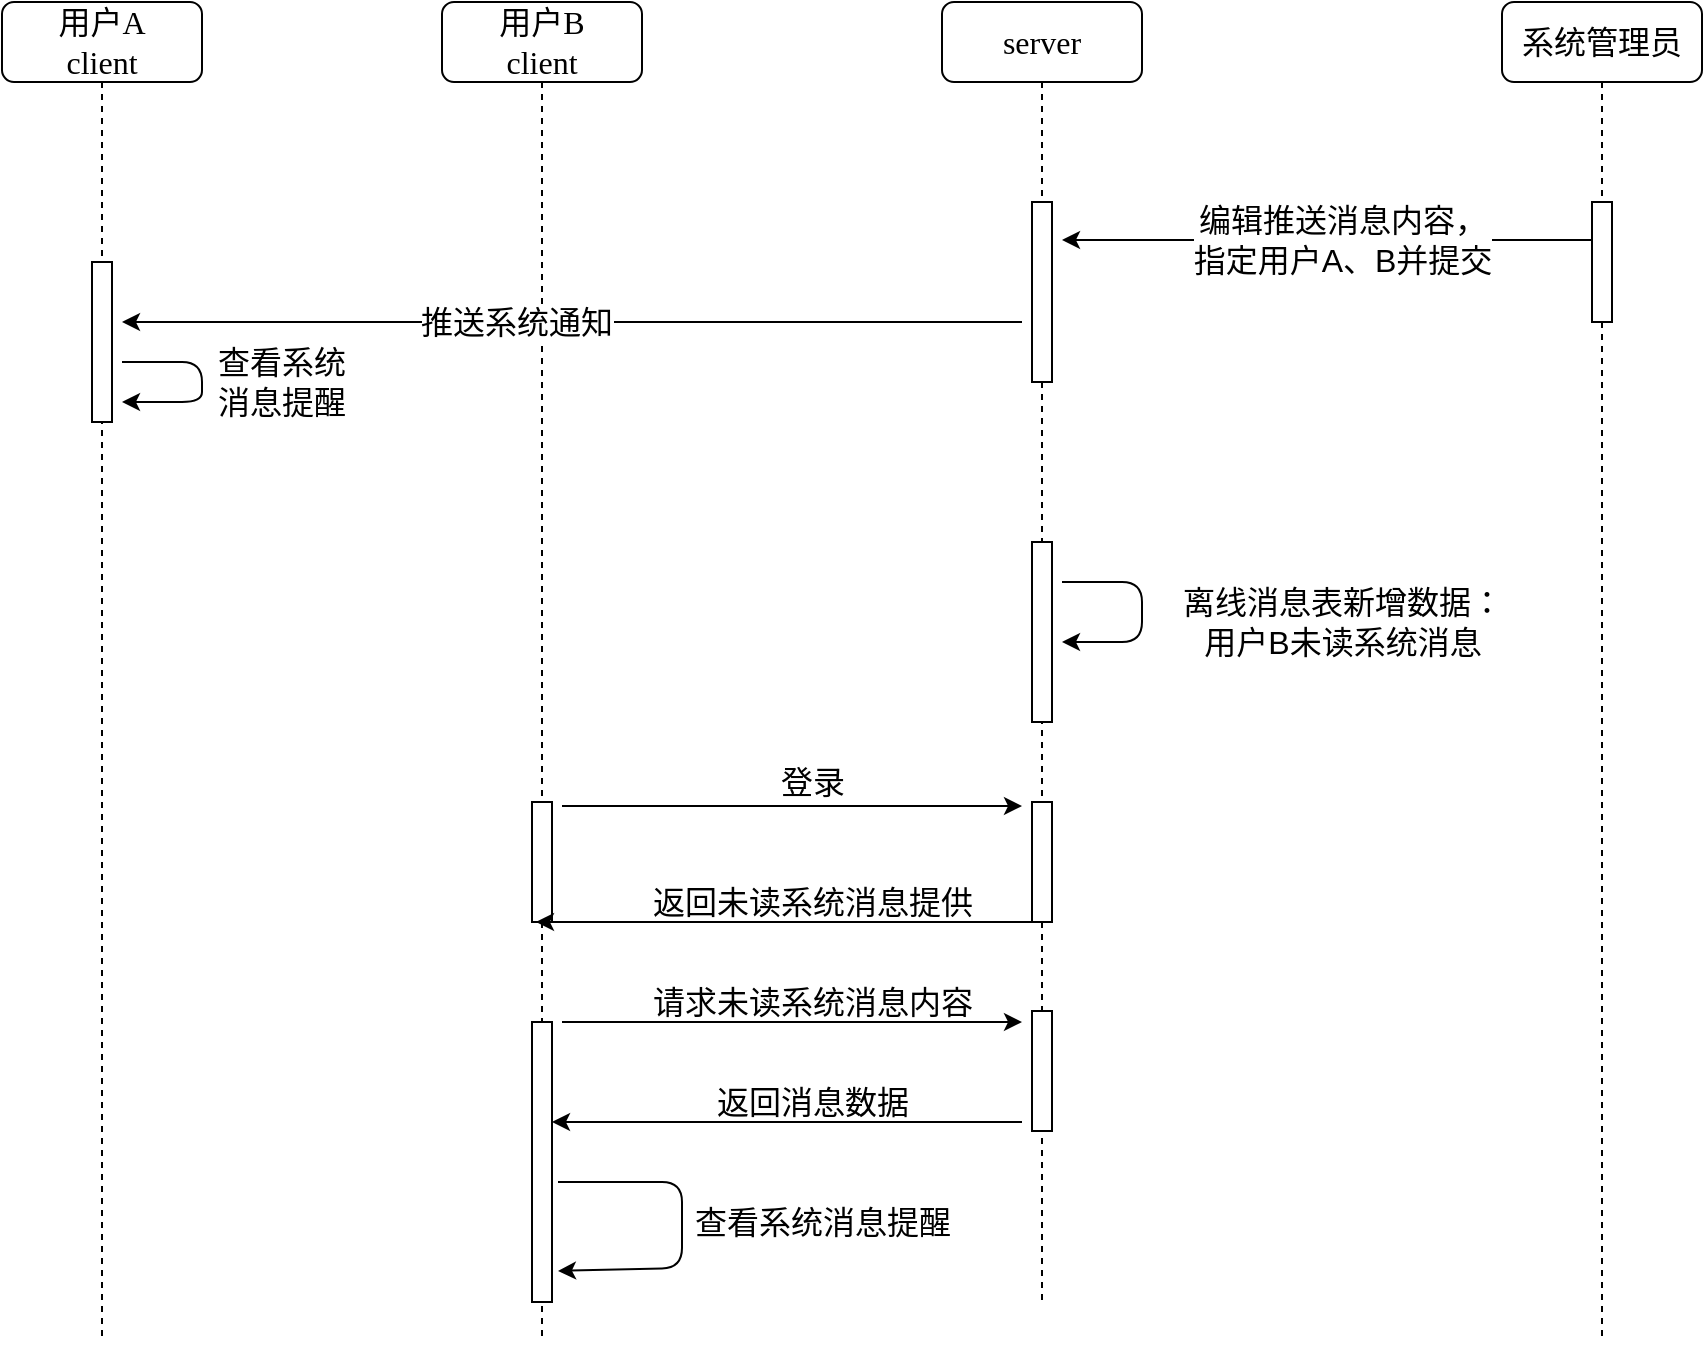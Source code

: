 <mxfile version="14.4.2" type="github"><diagram id="5fvuw2dGT4YF_XITEjJB" name="Page-1"><mxGraphModel dx="1743" dy="591" grid="1" gridSize="10" guides="1" tooltips="1" connect="1" arrows="1" fold="1" page="1" pageScale="1" pageWidth="827" pageHeight="1169" math="0" shadow="0"><root><mxCell id="0"/><mxCell id="1" parent="0"/><mxCell id="fyWGlcX98oZRPh7EGz9q-1" value="server" style="shape=umlLifeline;perimeter=lifelinePerimeter;whiteSpace=wrap;html=1;container=1;collapsible=0;recursiveResize=0;outlineConnect=0;rounded=1;shadow=0;comic=0;labelBackgroundColor=none;strokeWidth=1;fontFamily=Verdana;fontSize=16;align=center;" parent="1" vertex="1"><mxGeometry x="270" y="80" width="100" height="650" as="geometry"/></mxCell><mxCell id="fyWGlcX98oZRPh7EGz9q-2" value="" style="html=1;points=[];perimeter=orthogonalPerimeter;rounded=0;shadow=0;comic=0;labelBackgroundColor=none;strokeWidth=1;fontFamily=Verdana;fontSize=16;align=center;" parent="fyWGlcX98oZRPh7EGz9q-1" vertex="1"><mxGeometry x="45" y="100" width="10" height="90" as="geometry"/></mxCell><mxCell id="fyWGlcX98oZRPh7EGz9q-5" value="" style="html=1;points=[];perimeter=orthogonalPerimeter;rounded=0;shadow=0;comic=0;labelBackgroundColor=none;strokeWidth=1;fontFamily=Verdana;fontSize=16;align=center;" parent="fyWGlcX98oZRPh7EGz9q-1" vertex="1"><mxGeometry x="45" y="270" width="10" height="90" as="geometry"/></mxCell><mxCell id="fyWGlcX98oZRPh7EGz9q-24" value="" style="html=1;points=[];perimeter=orthogonalPerimeter;rounded=0;shadow=0;comic=0;labelBackgroundColor=none;strokeWidth=1;fontFamily=Verdana;fontSize=16;align=center;" parent="fyWGlcX98oZRPh7EGz9q-1" vertex="1"><mxGeometry x="45" y="400" width="10" height="60" as="geometry"/></mxCell><mxCell id="fyWGlcX98oZRPh7EGz9q-29" value="" style="html=1;points=[];perimeter=orthogonalPerimeter;rounded=0;shadow=0;comic=0;labelBackgroundColor=none;strokeWidth=1;fontFamily=Verdana;fontSize=16;align=center;" parent="fyWGlcX98oZRPh7EGz9q-1" vertex="1"><mxGeometry x="45" y="504.5" width="10" height="60" as="geometry"/></mxCell><mxCell id="fyWGlcX98oZRPh7EGz9q-3" value="用户B&lt;br style=&quot;font-size: 16px;&quot;&gt;client" style="shape=umlLifeline;perimeter=lifelinePerimeter;whiteSpace=wrap;html=1;container=1;collapsible=0;recursiveResize=0;outlineConnect=0;rounded=1;shadow=0;comic=0;labelBackgroundColor=none;strokeWidth=1;fontFamily=Verdana;fontSize=16;align=center;" parent="1" vertex="1"><mxGeometry x="20" y="80" width="100" height="670" as="geometry"/></mxCell><mxCell id="fyWGlcX98oZRPh7EGz9q-4" value="" style="html=1;points=[];perimeter=orthogonalPerimeter;rounded=0;shadow=0;comic=0;labelBackgroundColor=none;strokeWidth=1;fontFamily=Verdana;fontSize=16;align=center;" parent="fyWGlcX98oZRPh7EGz9q-3" vertex="1"><mxGeometry x="45" y="400" width="10" height="60" as="geometry"/></mxCell><mxCell id="fyWGlcX98oZRPh7EGz9q-7" value="用户A&lt;br style=&quot;font-size: 16px;&quot;&gt;client" style="shape=umlLifeline;perimeter=lifelinePerimeter;whiteSpace=wrap;html=1;container=1;collapsible=0;recursiveResize=0;outlineConnect=0;rounded=1;shadow=0;comic=0;labelBackgroundColor=none;strokeWidth=1;fontFamily=Verdana;fontSize=16;align=center;" parent="1" vertex="1"><mxGeometry x="-200" y="80" width="100" height="670" as="geometry"/></mxCell><mxCell id="fyWGlcX98oZRPh7EGz9q-8" value="" style="html=1;points=[];perimeter=orthogonalPerimeter;rounded=0;shadow=0;comic=0;labelBackgroundColor=none;strokeWidth=1;fontFamily=Verdana;fontSize=16;align=center;" parent="fyWGlcX98oZRPh7EGz9q-7" vertex="1"><mxGeometry x="45" y="130" width="10" height="80" as="geometry"/></mxCell><mxCell id="fyWGlcX98oZRPh7EGz9q-16" value="" style="endArrow=classic;html=1;fontSize=16;" parent="1" edge="1"><mxGeometry width="50" height="50" relative="1" as="geometry"><mxPoint x="-140" y="260" as="sourcePoint"/><mxPoint x="-140" y="280" as="targetPoint"/><Array as="points"><mxPoint x="-100" y="260"/><mxPoint x="-100" y="280"/></Array></mxGeometry></mxCell><mxCell id="fyWGlcX98oZRPh7EGz9q-22" value="离线消息表新增数据：&lt;br style=&quot;font-size: 16px;&quot;&gt;用户B未读系统消息" style="text;html=1;align=center;verticalAlign=middle;resizable=0;points=[];autosize=1;fontSize=16;" parent="1" vertex="1"><mxGeometry x="380" y="370" width="180" height="40" as="geometry"/></mxCell><mxCell id="fyWGlcX98oZRPh7EGz9q-23" value="" style="endArrow=classic;html=1;fontSize=16;" parent="1" edge="1"><mxGeometry width="50" height="50" relative="1" as="geometry"><mxPoint x="80" y="482" as="sourcePoint"/><mxPoint x="310" y="482" as="targetPoint"/></mxGeometry></mxCell><mxCell id="fyWGlcX98oZRPh7EGz9q-25" value="登录" style="text;html=1;align=center;verticalAlign=middle;resizable=0;points=[];autosize=1;fontSize=16;" parent="1" vertex="1"><mxGeometry x="180" y="460" width="50" height="20" as="geometry"/></mxCell><mxCell id="fyWGlcX98oZRPh7EGz9q-26" value="" style="endArrow=classic;html=1;exitX=1;exitY=1;exitDx=0;exitDy=0;exitPerimeter=0;entryX=0.2;entryY=1;entryDx=0;entryDy=0;entryPerimeter=0;fontSize=16;" parent="1" source="fyWGlcX98oZRPh7EGz9q-24" target="fyWGlcX98oZRPh7EGz9q-4" edge="1"><mxGeometry width="50" height="50" relative="1" as="geometry"><mxPoint x="645" y="540" as="sourcePoint"/><mxPoint x="630" y="540" as="targetPoint"/></mxGeometry></mxCell><mxCell id="fyWGlcX98oZRPh7EGz9q-27" value="返回未读系统消息提供" style="text;html=1;align=center;verticalAlign=middle;resizable=0;points=[];autosize=1;fontSize=16;" parent="1" vertex="1"><mxGeometry x="115" y="520" width="180" height="20" as="geometry"/></mxCell><mxCell id="fyWGlcX98oZRPh7EGz9q-28" value="" style="html=1;points=[];perimeter=orthogonalPerimeter;rounded=0;shadow=0;comic=0;labelBackgroundColor=none;strokeWidth=1;fontFamily=Verdana;fontSize=16;align=center;" parent="1" vertex="1"><mxGeometry x="65" y="590" width="10" height="140" as="geometry"/></mxCell><mxCell id="fyWGlcX98oZRPh7EGz9q-34" style="edgeStyle=orthogonalEdgeStyle;rounded=0;orthogonalLoop=1;jettySize=auto;html=1;fontSize=16;" parent="1" target="fyWGlcX98oZRPh7EGz9q-28" edge="1"><mxGeometry relative="1" as="geometry"><mxPoint x="670" y="655" as="targetPoint"/><Array as="points"><mxPoint x="310" y="640"/><mxPoint x="310" y="640"/></Array><mxPoint x="310" y="640" as="sourcePoint"/></mxGeometry></mxCell><mxCell id="fyWGlcX98oZRPh7EGz9q-30" value="" style="endArrow=classic;html=1;fontSize=16;" parent="1" edge="1"><mxGeometry width="50" height="50" relative="1" as="geometry"><mxPoint x="80" y="590" as="sourcePoint"/><mxPoint x="310" y="590" as="targetPoint"/></mxGeometry></mxCell><mxCell id="fyWGlcX98oZRPh7EGz9q-31" value="" style="endArrow=classic;html=1;entryX=1.3;entryY=0.889;entryDx=0;entryDy=0;entryPerimeter=0;fontSize=16;" parent="1" target="fyWGlcX98oZRPh7EGz9q-28" edge="1"><mxGeometry width="50" height="50" relative="1" as="geometry"><mxPoint x="78" y="670" as="sourcePoint"/><mxPoint x="381" y="624.5" as="targetPoint"/><Array as="points"><mxPoint x="110" y="670"/><mxPoint x="140" y="670"/><mxPoint x="140" y="713"/></Array></mxGeometry></mxCell><mxCell id="fyWGlcX98oZRPh7EGz9q-32" value="请求未读系统消息内容" style="text;html=1;align=center;verticalAlign=middle;resizable=0;points=[];autosize=1;fontSize=16;" parent="1" vertex="1"><mxGeometry x="115" y="570" width="180" height="20" as="geometry"/></mxCell><mxCell id="fyWGlcX98oZRPh7EGz9q-33" value="查看系统消息提醒" style="text;html=1;align=center;verticalAlign=middle;resizable=0;points=[];autosize=1;fontSize=16;" parent="1" vertex="1"><mxGeometry x="140" y="680" width="140" height="20" as="geometry"/></mxCell><mxCell id="fyWGlcX98oZRPh7EGz9q-35" value="返回消息数据" style="text;html=1;align=center;verticalAlign=middle;resizable=0;points=[];autosize=1;fontSize=16;" parent="1" vertex="1"><mxGeometry x="150" y="620" width="110" height="20" as="geometry"/></mxCell><mxCell id="aWmyCpfGWKbJSil0DEOl-1" value="系统管理员" style="shape=umlLifeline;perimeter=lifelinePerimeter;whiteSpace=wrap;html=1;container=1;collapsible=0;recursiveResize=0;outlineConnect=0;rounded=1;shadow=0;comic=0;labelBackgroundColor=none;strokeWidth=1;fontFamily=Verdana;fontSize=16;align=center;" vertex="1" parent="1"><mxGeometry x="550" y="80" width="100" height="670" as="geometry"/></mxCell><mxCell id="aWmyCpfGWKbJSil0DEOl-2" value="" style="html=1;points=[];perimeter=orthogonalPerimeter;rounded=0;shadow=0;comic=0;labelBackgroundColor=none;strokeWidth=1;fontFamily=Verdana;fontSize=16;align=center;" vertex="1" parent="aWmyCpfGWKbJSil0DEOl-1"><mxGeometry x="45" y="100" width="10" height="60" as="geometry"/></mxCell><mxCell id="aWmyCpfGWKbJSil0DEOl-3" value="" style="endArrow=classic;html=1;exitX=0;exitY=0.317;exitDx=0;exitDy=0;exitPerimeter=0;fontSize=16;" edge="1" parent="1" source="aWmyCpfGWKbJSil0DEOl-2"><mxGeometry width="50" height="50" relative="1" as="geometry"><mxPoint x="370" y="270" as="sourcePoint"/><mxPoint x="330" y="199" as="targetPoint"/></mxGeometry></mxCell><mxCell id="aWmyCpfGWKbJSil0DEOl-4" value="编辑推送消息内容，&lt;br&gt;指定用户A、B并提交" style="edgeLabel;html=1;align=center;verticalAlign=middle;resizable=0;points=[];fontSize=16;" vertex="1" connectable="0" parent="aWmyCpfGWKbJSil0DEOl-3"><mxGeometry x="0.124" relative="1" as="geometry"><mxPoint x="24" as="offset"/></mxGeometry></mxCell><mxCell id="aWmyCpfGWKbJSil0DEOl-7" value="" style="endArrow=classic;html=1;fontSize=16;" edge="1" parent="1"><mxGeometry width="50" height="50" relative="1" as="geometry"><mxPoint x="310" y="240" as="sourcePoint"/><mxPoint x="-140" y="240" as="targetPoint"/></mxGeometry></mxCell><mxCell id="aWmyCpfGWKbJSil0DEOl-8" value="推送系统通知" style="edgeLabel;html=1;align=center;verticalAlign=middle;resizable=0;points=[];fontSize=16;" vertex="1" connectable="0" parent="aWmyCpfGWKbJSil0DEOl-7"><mxGeometry x="0.124" relative="1" as="geometry"><mxPoint as="offset"/></mxGeometry></mxCell><mxCell id="aWmyCpfGWKbJSil0DEOl-11" value="查看系统消息提醒" style="text;html=1;strokeColor=none;fillColor=none;align=center;verticalAlign=middle;whiteSpace=wrap;rounded=0;fontSize=16;" vertex="1" parent="1"><mxGeometry x="-100" y="260" width="80" height="20" as="geometry"/></mxCell><mxCell id="aWmyCpfGWKbJSil0DEOl-12" value="" style="endArrow=classic;html=1;fontSize=16;" edge="1" parent="1"><mxGeometry width="50" height="50" relative="1" as="geometry"><mxPoint x="330" y="370" as="sourcePoint"/><mxPoint x="330" y="400" as="targetPoint"/><Array as="points"><mxPoint x="370" y="370"/><mxPoint x="370" y="400"/></Array></mxGeometry></mxCell></root></mxGraphModel></diagram></mxfile>